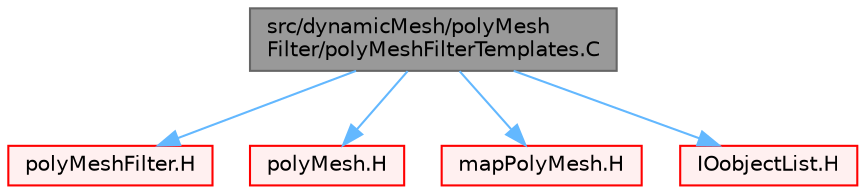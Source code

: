 digraph "src/dynamicMesh/polyMeshFilter/polyMeshFilterTemplates.C"
{
 // LATEX_PDF_SIZE
  bgcolor="transparent";
  edge [fontname=Helvetica,fontsize=10,labelfontname=Helvetica,labelfontsize=10];
  node [fontname=Helvetica,fontsize=10,shape=box,height=0.2,width=0.4];
  Node1 [id="Node000001",label="src/dynamicMesh/polyMesh\lFilter/polyMeshFilterTemplates.C",height=0.2,width=0.4,color="gray40", fillcolor="grey60", style="filled", fontcolor="black",tooltip=" "];
  Node1 -> Node2 [id="edge1_Node000001_Node000002",color="steelblue1",style="solid",tooltip=" "];
  Node2 [id="Node000002",label="polyMeshFilter.H",height=0.2,width=0.4,color="red", fillcolor="#FFF0F0", style="filled",URL="$polyMeshFilter_8H.html",tooltip=" "];
  Node1 -> Node251 [id="edge2_Node000001_Node000251",color="steelblue1",style="solid",tooltip=" "];
  Node251 [id="Node000251",label="polyMesh.H",height=0.2,width=0.4,color="red", fillcolor="#FFF0F0", style="filled",URL="$polyMesh_8H.html",tooltip=" "];
  Node1 -> Node339 [id="edge3_Node000001_Node000339",color="steelblue1",style="solid",tooltip=" "];
  Node339 [id="Node000339",label="mapPolyMesh.H",height=0.2,width=0.4,color="red", fillcolor="#FFF0F0", style="filled",URL="$mapPolyMesh_8H.html",tooltip=" "];
  Node1 -> Node342 [id="edge4_Node000001_Node000342",color="steelblue1",style="solid",tooltip=" "];
  Node342 [id="Node000342",label="IOobjectList.H",height=0.2,width=0.4,color="red", fillcolor="#FFF0F0", style="filled",URL="$IOobjectList_8H.html",tooltip=" "];
}
